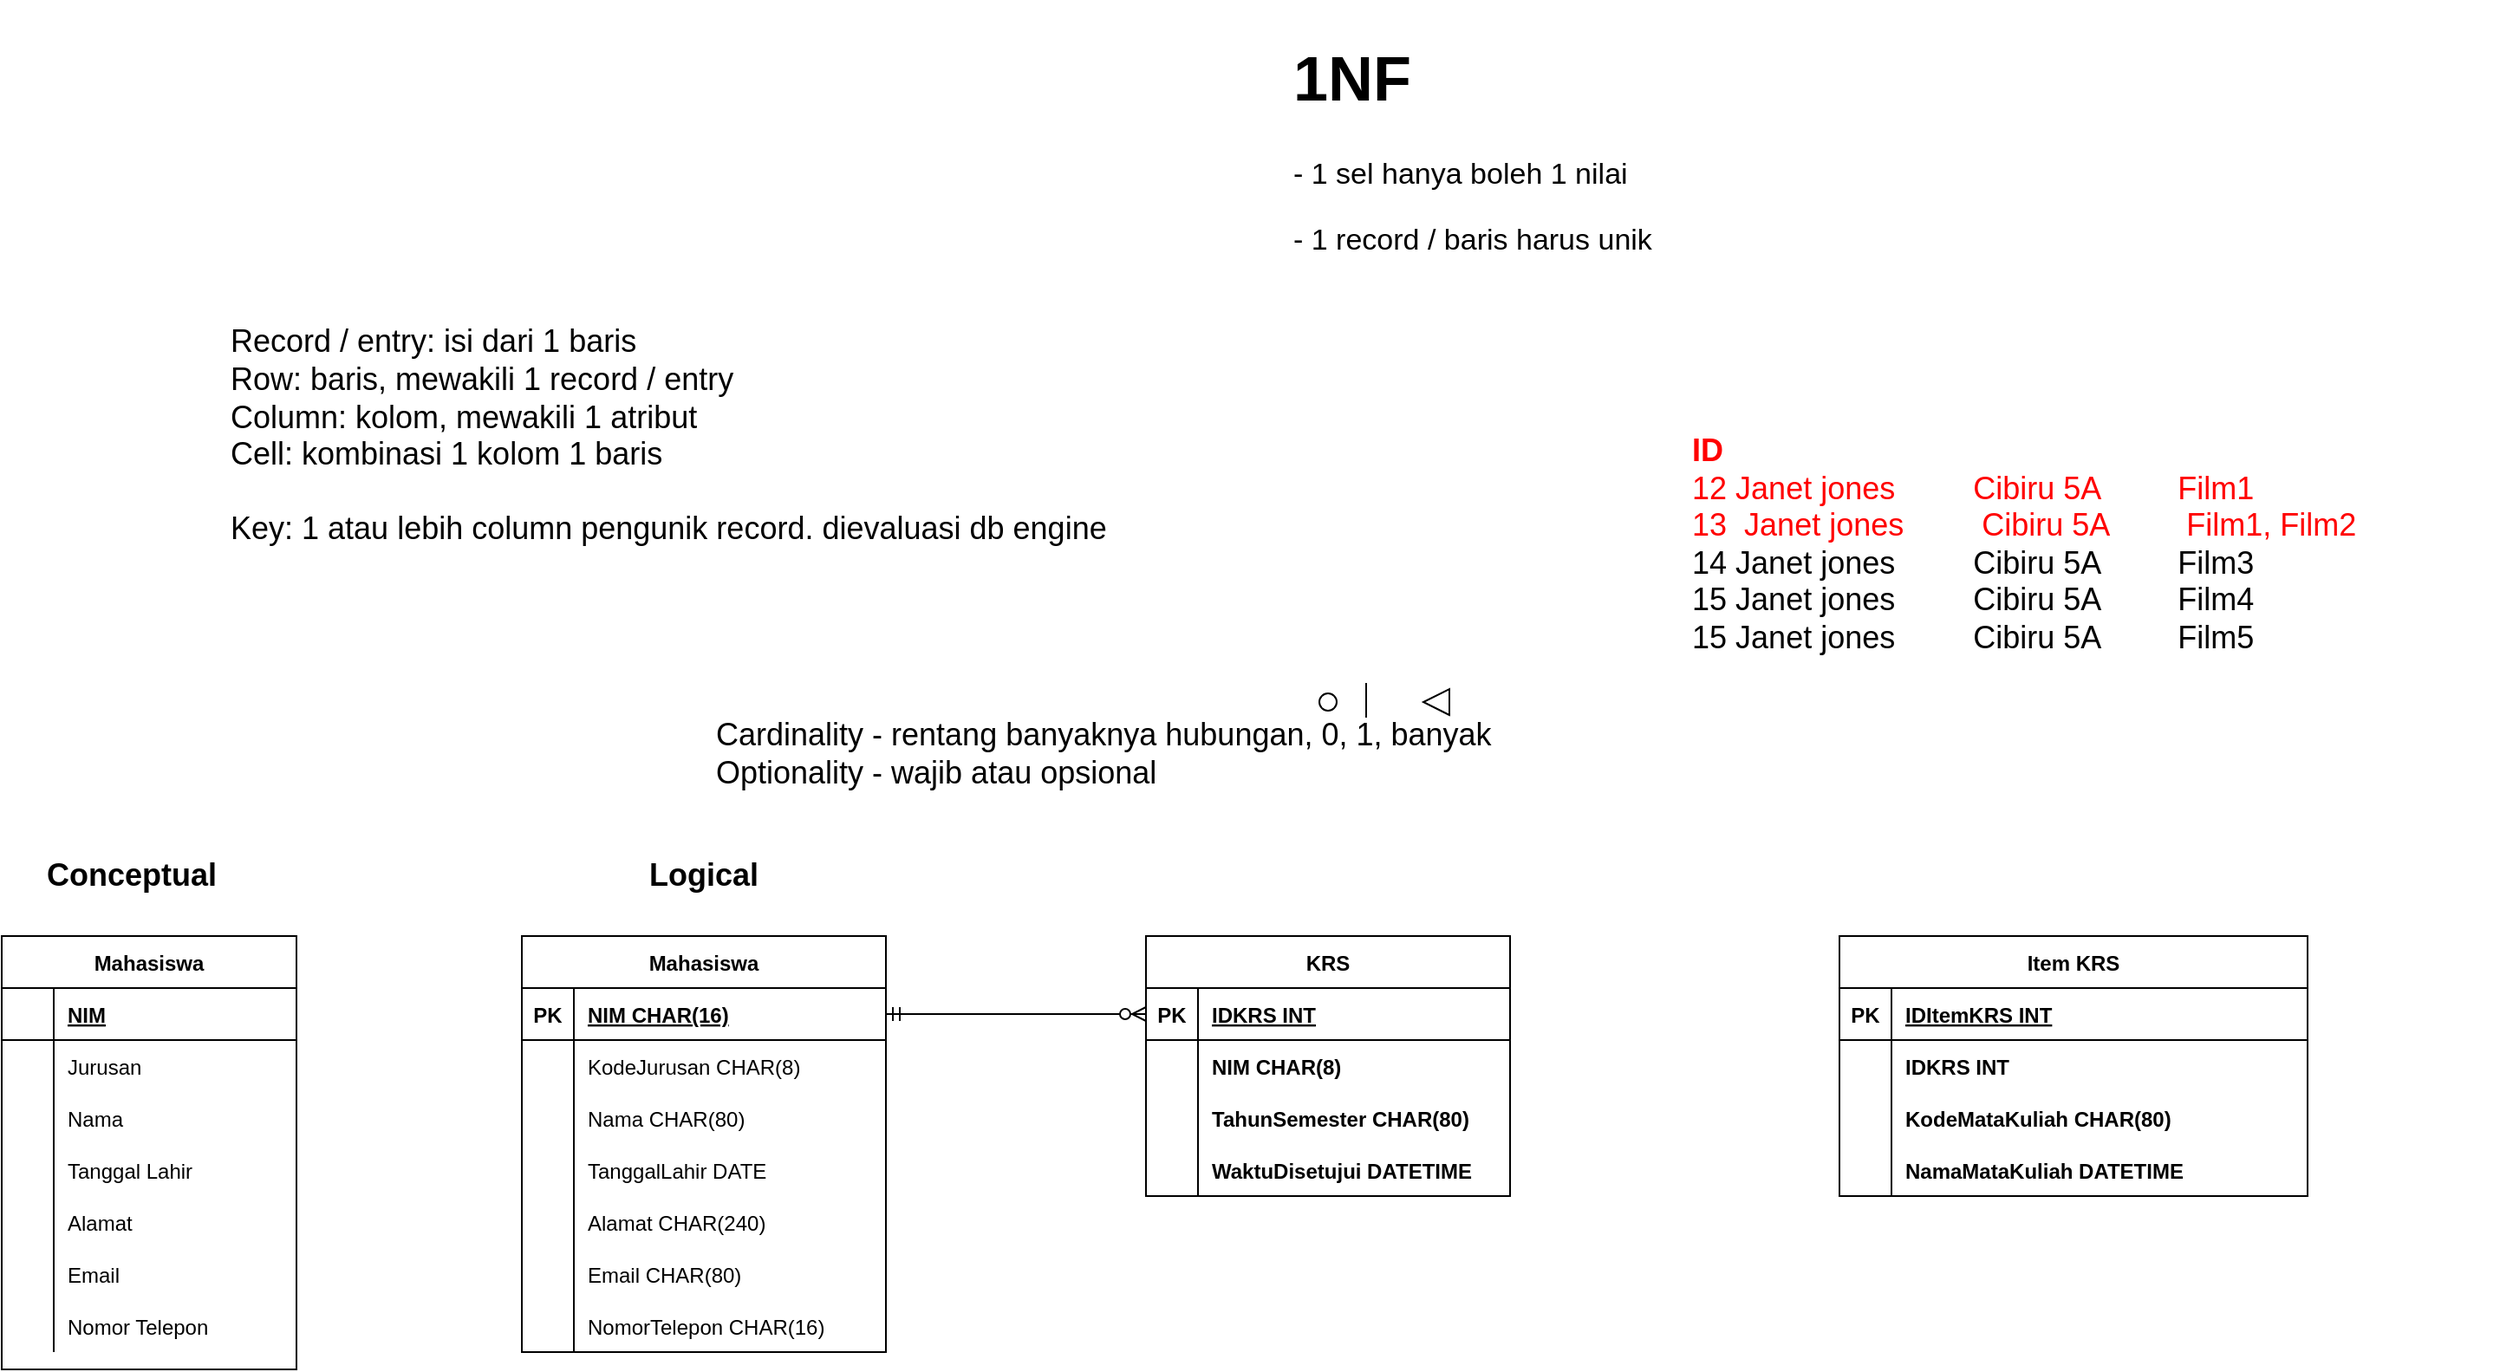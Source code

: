 <mxfile version="17.1.1" type="github">
  <diagram id="R2lEEEUBdFMjLlhIrx00" name="Page-1">
    <mxGraphModel dx="2035" dy="1703" grid="1" gridSize="10" guides="1" tooltips="1" connect="1" arrows="1" fold="1" page="1" pageScale="1" pageWidth="850" pageHeight="1100" math="0" shadow="0" extFonts="Permanent Marker^https://fonts.googleapis.com/css?family=Permanent+Marker">
      <root>
        <mxCell id="0" />
        <mxCell id="1" parent="0" />
        <mxCell id="GiSczAw7WBnA1TGq7xHL-1" value="Mahasiswa" style="shape=table;startSize=30;container=1;collapsible=1;childLayout=tableLayout;fixedRows=1;rowLines=0;fontStyle=1;align=center;resizeLast=1;" vertex="1" parent="1">
          <mxGeometry x="-200" y="410" width="170" height="250" as="geometry" />
        </mxCell>
        <mxCell id="GiSczAw7WBnA1TGq7xHL-2" value="" style="shape=partialRectangle;collapsible=0;dropTarget=0;pointerEvents=0;fillColor=none;points=[[0,0.5],[1,0.5]];portConstraint=eastwest;top=0;left=0;right=0;bottom=1;" vertex="1" parent="GiSczAw7WBnA1TGq7xHL-1">
          <mxGeometry y="30" width="170" height="30" as="geometry" />
        </mxCell>
        <mxCell id="GiSczAw7WBnA1TGq7xHL-3" value="" style="shape=partialRectangle;overflow=hidden;connectable=0;fillColor=none;top=0;left=0;bottom=0;right=0;fontStyle=1;" vertex="1" parent="GiSczAw7WBnA1TGq7xHL-2">
          <mxGeometry width="30" height="30" as="geometry">
            <mxRectangle width="30" height="30" as="alternateBounds" />
          </mxGeometry>
        </mxCell>
        <mxCell id="GiSczAw7WBnA1TGq7xHL-4" value="NIM" style="shape=partialRectangle;overflow=hidden;connectable=0;fillColor=none;top=0;left=0;bottom=0;right=0;align=left;spacingLeft=6;fontStyle=5;" vertex="1" parent="GiSczAw7WBnA1TGq7xHL-2">
          <mxGeometry x="30" width="140" height="30" as="geometry">
            <mxRectangle width="140" height="30" as="alternateBounds" />
          </mxGeometry>
        </mxCell>
        <mxCell id="GiSczAw7WBnA1TGq7xHL-5" value="" style="shape=partialRectangle;collapsible=0;dropTarget=0;pointerEvents=0;fillColor=none;points=[[0,0.5],[1,0.5]];portConstraint=eastwest;top=0;left=0;right=0;bottom=0;" vertex="1" parent="GiSczAw7WBnA1TGq7xHL-1">
          <mxGeometry y="60" width="170" height="30" as="geometry" />
        </mxCell>
        <mxCell id="GiSczAw7WBnA1TGq7xHL-6" value="" style="shape=partialRectangle;overflow=hidden;connectable=0;fillColor=none;top=0;left=0;bottom=0;right=0;" vertex="1" parent="GiSczAw7WBnA1TGq7xHL-5">
          <mxGeometry width="30" height="30" as="geometry">
            <mxRectangle width="30" height="30" as="alternateBounds" />
          </mxGeometry>
        </mxCell>
        <mxCell id="GiSczAw7WBnA1TGq7xHL-7" value="Jurusan" style="shape=partialRectangle;overflow=hidden;connectable=0;fillColor=none;top=0;left=0;bottom=0;right=0;align=left;spacingLeft=6;" vertex="1" parent="GiSczAw7WBnA1TGq7xHL-5">
          <mxGeometry x="30" width="140" height="30" as="geometry">
            <mxRectangle width="140" height="30" as="alternateBounds" />
          </mxGeometry>
        </mxCell>
        <mxCell id="GiSczAw7WBnA1TGq7xHL-8" value="" style="shape=partialRectangle;collapsible=0;dropTarget=0;pointerEvents=0;fillColor=none;points=[[0,0.5],[1,0.5]];portConstraint=eastwest;top=0;left=0;right=0;bottom=0;" vertex="1" parent="GiSczAw7WBnA1TGq7xHL-1">
          <mxGeometry y="90" width="170" height="30" as="geometry" />
        </mxCell>
        <mxCell id="GiSczAw7WBnA1TGq7xHL-9" value="" style="shape=partialRectangle;overflow=hidden;connectable=0;fillColor=none;top=0;left=0;bottom=0;right=0;" vertex="1" parent="GiSczAw7WBnA1TGq7xHL-8">
          <mxGeometry width="30" height="30" as="geometry">
            <mxRectangle width="30" height="30" as="alternateBounds" />
          </mxGeometry>
        </mxCell>
        <mxCell id="GiSczAw7WBnA1TGq7xHL-10" value="Nama" style="shape=partialRectangle;overflow=hidden;connectable=0;fillColor=none;top=0;left=0;bottom=0;right=0;align=left;spacingLeft=6;" vertex="1" parent="GiSczAw7WBnA1TGq7xHL-8">
          <mxGeometry x="30" width="140" height="30" as="geometry">
            <mxRectangle width="140" height="30" as="alternateBounds" />
          </mxGeometry>
        </mxCell>
        <mxCell id="GiSczAw7WBnA1TGq7xHL-21" value="" style="shape=partialRectangle;collapsible=0;dropTarget=0;pointerEvents=0;fillColor=none;points=[[0,0.5],[1,0.5]];portConstraint=eastwest;top=0;left=0;right=0;bottom=0;" vertex="1" parent="GiSczAw7WBnA1TGq7xHL-1">
          <mxGeometry y="120" width="170" height="30" as="geometry" />
        </mxCell>
        <mxCell id="GiSczAw7WBnA1TGq7xHL-22" value="" style="shape=partialRectangle;overflow=hidden;connectable=0;fillColor=none;top=0;left=0;bottom=0;right=0;" vertex="1" parent="GiSczAw7WBnA1TGq7xHL-21">
          <mxGeometry width="30" height="30" as="geometry">
            <mxRectangle width="30" height="30" as="alternateBounds" />
          </mxGeometry>
        </mxCell>
        <mxCell id="GiSczAw7WBnA1TGq7xHL-23" value="Tanggal Lahir" style="shape=partialRectangle;overflow=hidden;connectable=0;fillColor=none;top=0;left=0;bottom=0;right=0;align=left;spacingLeft=6;" vertex="1" parent="GiSczAw7WBnA1TGq7xHL-21">
          <mxGeometry x="30" width="140" height="30" as="geometry">
            <mxRectangle width="140" height="30" as="alternateBounds" />
          </mxGeometry>
        </mxCell>
        <mxCell id="GiSczAw7WBnA1TGq7xHL-24" value="" style="shape=partialRectangle;collapsible=0;dropTarget=0;pointerEvents=0;fillColor=none;points=[[0,0.5],[1,0.5]];portConstraint=eastwest;top=0;left=0;right=0;bottom=0;" vertex="1" parent="GiSczAw7WBnA1TGq7xHL-1">
          <mxGeometry y="150" width="170" height="30" as="geometry" />
        </mxCell>
        <mxCell id="GiSczAw7WBnA1TGq7xHL-25" value="" style="shape=partialRectangle;overflow=hidden;connectable=0;fillColor=none;top=0;left=0;bottom=0;right=0;" vertex="1" parent="GiSczAw7WBnA1TGq7xHL-24">
          <mxGeometry width="30" height="30" as="geometry">
            <mxRectangle width="30" height="30" as="alternateBounds" />
          </mxGeometry>
        </mxCell>
        <mxCell id="GiSczAw7WBnA1TGq7xHL-26" value="Alamat" style="shape=partialRectangle;overflow=hidden;connectable=0;fillColor=none;top=0;left=0;bottom=0;right=0;align=left;spacingLeft=6;" vertex="1" parent="GiSczAw7WBnA1TGq7xHL-24">
          <mxGeometry x="30" width="140" height="30" as="geometry">
            <mxRectangle width="140" height="30" as="alternateBounds" />
          </mxGeometry>
        </mxCell>
        <mxCell id="GiSczAw7WBnA1TGq7xHL-27" value="" style="shape=partialRectangle;collapsible=0;dropTarget=0;pointerEvents=0;fillColor=none;points=[[0,0.5],[1,0.5]];portConstraint=eastwest;top=0;left=0;right=0;bottom=0;" vertex="1" parent="GiSczAw7WBnA1TGq7xHL-1">
          <mxGeometry y="180" width="170" height="30" as="geometry" />
        </mxCell>
        <mxCell id="GiSczAw7WBnA1TGq7xHL-28" value="" style="shape=partialRectangle;overflow=hidden;connectable=0;fillColor=none;top=0;left=0;bottom=0;right=0;" vertex="1" parent="GiSczAw7WBnA1TGq7xHL-27">
          <mxGeometry width="30" height="30" as="geometry">
            <mxRectangle width="30" height="30" as="alternateBounds" />
          </mxGeometry>
        </mxCell>
        <mxCell id="GiSczAw7WBnA1TGq7xHL-29" value="Email" style="shape=partialRectangle;overflow=hidden;connectable=0;fillColor=none;top=0;left=0;bottom=0;right=0;align=left;spacingLeft=6;" vertex="1" parent="GiSczAw7WBnA1TGq7xHL-27">
          <mxGeometry x="30" width="140" height="30" as="geometry">
            <mxRectangle width="140" height="30" as="alternateBounds" />
          </mxGeometry>
        </mxCell>
        <mxCell id="GiSczAw7WBnA1TGq7xHL-30" value="" style="shape=partialRectangle;collapsible=0;dropTarget=0;pointerEvents=0;fillColor=none;points=[[0,0.5],[1,0.5]];portConstraint=eastwest;top=0;left=0;right=0;bottom=0;" vertex="1" parent="GiSczAw7WBnA1TGq7xHL-1">
          <mxGeometry y="210" width="170" height="30" as="geometry" />
        </mxCell>
        <mxCell id="GiSczAw7WBnA1TGq7xHL-31" value="" style="shape=partialRectangle;overflow=hidden;connectable=0;fillColor=none;top=0;left=0;bottom=0;right=0;" vertex="1" parent="GiSczAw7WBnA1TGq7xHL-30">
          <mxGeometry width="30" height="30" as="geometry">
            <mxRectangle width="30" height="30" as="alternateBounds" />
          </mxGeometry>
        </mxCell>
        <mxCell id="GiSczAw7WBnA1TGq7xHL-32" value="Nomor Telepon" style="shape=partialRectangle;overflow=hidden;connectable=0;fillColor=none;top=0;left=0;bottom=0;right=0;align=left;spacingLeft=6;" vertex="1" parent="GiSczAw7WBnA1TGq7xHL-30">
          <mxGeometry x="30" width="140" height="30" as="geometry">
            <mxRectangle width="140" height="30" as="alternateBounds" />
          </mxGeometry>
        </mxCell>
        <mxCell id="GiSczAw7WBnA1TGq7xHL-11" value="Mahasiswa" style="shape=table;startSize=30;container=1;collapsible=1;childLayout=tableLayout;fixedRows=1;rowLines=0;fontStyle=1;align=center;resizeLast=1;" vertex="1" parent="1">
          <mxGeometry x="100" y="410" width="210" height="240" as="geometry" />
        </mxCell>
        <mxCell id="GiSczAw7WBnA1TGq7xHL-12" value="" style="shape=partialRectangle;collapsible=0;dropTarget=0;pointerEvents=0;fillColor=none;points=[[0,0.5],[1,0.5]];portConstraint=eastwest;top=0;left=0;right=0;bottom=1;" vertex="1" parent="GiSczAw7WBnA1TGq7xHL-11">
          <mxGeometry y="30" width="210" height="30" as="geometry" />
        </mxCell>
        <mxCell id="GiSczAw7WBnA1TGq7xHL-13" value="PK" style="shape=partialRectangle;overflow=hidden;connectable=0;fillColor=none;top=0;left=0;bottom=0;right=0;fontStyle=1;" vertex="1" parent="GiSczAw7WBnA1TGq7xHL-12">
          <mxGeometry width="30" height="30" as="geometry">
            <mxRectangle width="30" height="30" as="alternateBounds" />
          </mxGeometry>
        </mxCell>
        <mxCell id="GiSczAw7WBnA1TGq7xHL-14" value="NIM CHAR(16) " style="shape=partialRectangle;overflow=hidden;connectable=0;fillColor=none;top=0;left=0;bottom=0;right=0;align=left;spacingLeft=6;fontStyle=5;" vertex="1" parent="GiSczAw7WBnA1TGq7xHL-12">
          <mxGeometry x="30" width="180" height="30" as="geometry">
            <mxRectangle width="180" height="30" as="alternateBounds" />
          </mxGeometry>
        </mxCell>
        <mxCell id="GiSczAw7WBnA1TGq7xHL-15" value="" style="shape=partialRectangle;collapsible=0;dropTarget=0;pointerEvents=0;fillColor=none;points=[[0,0.5],[1,0.5]];portConstraint=eastwest;top=0;left=0;right=0;bottom=0;" vertex="1" parent="GiSczAw7WBnA1TGq7xHL-11">
          <mxGeometry y="60" width="210" height="30" as="geometry" />
        </mxCell>
        <mxCell id="GiSczAw7WBnA1TGq7xHL-16" value="" style="shape=partialRectangle;overflow=hidden;connectable=0;fillColor=none;top=0;left=0;bottom=0;right=0;" vertex="1" parent="GiSczAw7WBnA1TGq7xHL-15">
          <mxGeometry width="30" height="30" as="geometry">
            <mxRectangle width="30" height="30" as="alternateBounds" />
          </mxGeometry>
        </mxCell>
        <mxCell id="GiSczAw7WBnA1TGq7xHL-17" value="KodeJurusan CHAR(8)" style="shape=partialRectangle;overflow=hidden;connectable=0;fillColor=none;top=0;left=0;bottom=0;right=0;align=left;spacingLeft=6;" vertex="1" parent="GiSczAw7WBnA1TGq7xHL-15">
          <mxGeometry x="30" width="180" height="30" as="geometry">
            <mxRectangle width="180" height="30" as="alternateBounds" />
          </mxGeometry>
        </mxCell>
        <mxCell id="GiSczAw7WBnA1TGq7xHL-18" value="" style="shape=partialRectangle;collapsible=0;dropTarget=0;pointerEvents=0;fillColor=none;points=[[0,0.5],[1,0.5]];portConstraint=eastwest;top=0;left=0;right=0;bottom=0;" vertex="1" parent="GiSczAw7WBnA1TGq7xHL-11">
          <mxGeometry y="90" width="210" height="30" as="geometry" />
        </mxCell>
        <mxCell id="GiSczAw7WBnA1TGq7xHL-19" value="" style="shape=partialRectangle;overflow=hidden;connectable=0;fillColor=none;top=0;left=0;bottom=0;right=0;" vertex="1" parent="GiSczAw7WBnA1TGq7xHL-18">
          <mxGeometry width="30" height="30" as="geometry">
            <mxRectangle width="30" height="30" as="alternateBounds" />
          </mxGeometry>
        </mxCell>
        <mxCell id="GiSczAw7WBnA1TGq7xHL-20" value="Nama CHAR(80)" style="shape=partialRectangle;overflow=hidden;connectable=0;fillColor=none;top=0;left=0;bottom=0;right=0;align=left;spacingLeft=6;" vertex="1" parent="GiSczAw7WBnA1TGq7xHL-18">
          <mxGeometry x="30" width="180" height="30" as="geometry">
            <mxRectangle width="180" height="30" as="alternateBounds" />
          </mxGeometry>
        </mxCell>
        <mxCell id="GiSczAw7WBnA1TGq7xHL-35" value="" style="shape=partialRectangle;collapsible=0;dropTarget=0;pointerEvents=0;fillColor=none;points=[[0,0.5],[1,0.5]];portConstraint=eastwest;top=0;left=0;right=0;bottom=0;" vertex="1" parent="GiSczAw7WBnA1TGq7xHL-11">
          <mxGeometry y="120" width="210" height="30" as="geometry" />
        </mxCell>
        <mxCell id="GiSczAw7WBnA1TGq7xHL-36" value="" style="shape=partialRectangle;overflow=hidden;connectable=0;fillColor=none;top=0;left=0;bottom=0;right=0;" vertex="1" parent="GiSczAw7WBnA1TGq7xHL-35">
          <mxGeometry width="30" height="30" as="geometry">
            <mxRectangle width="30" height="30" as="alternateBounds" />
          </mxGeometry>
        </mxCell>
        <mxCell id="GiSczAw7WBnA1TGq7xHL-37" value="TanggalLahir DATE" style="shape=partialRectangle;overflow=hidden;connectable=0;fillColor=none;top=0;left=0;bottom=0;right=0;align=left;spacingLeft=6;" vertex="1" parent="GiSczAw7WBnA1TGq7xHL-35">
          <mxGeometry x="30" width="180" height="30" as="geometry">
            <mxRectangle width="180" height="30" as="alternateBounds" />
          </mxGeometry>
        </mxCell>
        <mxCell id="GiSczAw7WBnA1TGq7xHL-38" value="" style="shape=partialRectangle;collapsible=0;dropTarget=0;pointerEvents=0;fillColor=none;points=[[0,0.5],[1,0.5]];portConstraint=eastwest;top=0;left=0;right=0;bottom=0;" vertex="1" parent="GiSczAw7WBnA1TGq7xHL-11">
          <mxGeometry y="150" width="210" height="30" as="geometry" />
        </mxCell>
        <mxCell id="GiSczAw7WBnA1TGq7xHL-39" value="" style="shape=partialRectangle;overflow=hidden;connectable=0;fillColor=none;top=0;left=0;bottom=0;right=0;" vertex="1" parent="GiSczAw7WBnA1TGq7xHL-38">
          <mxGeometry width="30" height="30" as="geometry">
            <mxRectangle width="30" height="30" as="alternateBounds" />
          </mxGeometry>
        </mxCell>
        <mxCell id="GiSczAw7WBnA1TGq7xHL-40" value="Alamat CHAR(240)" style="shape=partialRectangle;overflow=hidden;connectable=0;fillColor=none;top=0;left=0;bottom=0;right=0;align=left;spacingLeft=6;" vertex="1" parent="GiSczAw7WBnA1TGq7xHL-38">
          <mxGeometry x="30" width="180" height="30" as="geometry">
            <mxRectangle width="180" height="30" as="alternateBounds" />
          </mxGeometry>
        </mxCell>
        <mxCell id="GiSczAw7WBnA1TGq7xHL-41" value="" style="shape=partialRectangle;collapsible=0;dropTarget=0;pointerEvents=0;fillColor=none;points=[[0,0.5],[1,0.5]];portConstraint=eastwest;top=0;left=0;right=0;bottom=0;" vertex="1" parent="GiSczAw7WBnA1TGq7xHL-11">
          <mxGeometry y="180" width="210" height="30" as="geometry" />
        </mxCell>
        <mxCell id="GiSczAw7WBnA1TGq7xHL-42" value="" style="shape=partialRectangle;overflow=hidden;connectable=0;fillColor=none;top=0;left=0;bottom=0;right=0;" vertex="1" parent="GiSczAw7WBnA1TGq7xHL-41">
          <mxGeometry width="30" height="30" as="geometry">
            <mxRectangle width="30" height="30" as="alternateBounds" />
          </mxGeometry>
        </mxCell>
        <mxCell id="GiSczAw7WBnA1TGq7xHL-43" value="Email CHAR(80)" style="shape=partialRectangle;overflow=hidden;connectable=0;fillColor=none;top=0;left=0;bottom=0;right=0;align=left;spacingLeft=6;" vertex="1" parent="GiSczAw7WBnA1TGq7xHL-41">
          <mxGeometry x="30" width="180" height="30" as="geometry">
            <mxRectangle width="180" height="30" as="alternateBounds" />
          </mxGeometry>
        </mxCell>
        <mxCell id="GiSczAw7WBnA1TGq7xHL-44" value="" style="shape=partialRectangle;collapsible=0;dropTarget=0;pointerEvents=0;fillColor=none;points=[[0,0.5],[1,0.5]];portConstraint=eastwest;top=0;left=0;right=0;bottom=0;" vertex="1" parent="GiSczAw7WBnA1TGq7xHL-11">
          <mxGeometry y="210" width="210" height="30" as="geometry" />
        </mxCell>
        <mxCell id="GiSczAw7WBnA1TGq7xHL-45" value="" style="shape=partialRectangle;overflow=hidden;connectable=0;fillColor=none;top=0;left=0;bottom=0;right=0;" vertex="1" parent="GiSczAw7WBnA1TGq7xHL-44">
          <mxGeometry width="30" height="30" as="geometry">
            <mxRectangle width="30" height="30" as="alternateBounds" />
          </mxGeometry>
        </mxCell>
        <mxCell id="GiSczAw7WBnA1TGq7xHL-46" value="NomorTelepon CHAR(16)" style="shape=partialRectangle;overflow=hidden;connectable=0;fillColor=none;top=0;left=0;bottom=0;right=0;align=left;spacingLeft=6;" vertex="1" parent="GiSczAw7WBnA1TGq7xHL-44">
          <mxGeometry x="30" width="180" height="30" as="geometry">
            <mxRectangle width="180" height="30" as="alternateBounds" />
          </mxGeometry>
        </mxCell>
        <mxCell id="GiSczAw7WBnA1TGq7xHL-33" value="&lt;b&gt;&lt;font style=&quot;font-size: 18px&quot;&gt;Conceptual&lt;/font&gt;&lt;/b&gt;" style="text;html=1;strokeColor=none;fillColor=none;align=center;verticalAlign=middle;whiteSpace=wrap;rounded=0;" vertex="1" parent="1">
          <mxGeometry x="-190" y="360" width="130" height="30" as="geometry" />
        </mxCell>
        <mxCell id="GiSczAw7WBnA1TGq7xHL-34" value="&lt;b&gt;&lt;font style=&quot;font-size: 18px&quot;&gt;Logical&lt;/font&gt;&lt;/b&gt;" style="text;html=1;strokeColor=none;fillColor=none;align=center;verticalAlign=middle;whiteSpace=wrap;rounded=0;" vertex="1" parent="1">
          <mxGeometry x="140" y="360" width="130" height="30" as="geometry" />
        </mxCell>
        <mxCell id="GiSczAw7WBnA1TGq7xHL-48" value="KRS" style="shape=table;startSize=30;container=1;collapsible=1;childLayout=tableLayout;fixedRows=1;rowLines=0;fontStyle=1;align=center;resizeLast=1;" vertex="1" parent="1">
          <mxGeometry x="460" y="410" width="210" height="150" as="geometry" />
        </mxCell>
        <mxCell id="GiSczAw7WBnA1TGq7xHL-49" value="" style="shape=partialRectangle;collapsible=0;dropTarget=0;pointerEvents=0;fillColor=none;points=[[0,0.5],[1,0.5]];portConstraint=eastwest;top=0;left=0;right=0;bottom=1;" vertex="1" parent="GiSczAw7WBnA1TGq7xHL-48">
          <mxGeometry y="30" width="210" height="30" as="geometry" />
        </mxCell>
        <mxCell id="GiSczAw7WBnA1TGq7xHL-50" value="PK" style="shape=partialRectangle;overflow=hidden;connectable=0;fillColor=none;top=0;left=0;bottom=0;right=0;fontStyle=1;" vertex="1" parent="GiSczAw7WBnA1TGq7xHL-49">
          <mxGeometry width="30" height="30" as="geometry">
            <mxRectangle width="30" height="30" as="alternateBounds" />
          </mxGeometry>
        </mxCell>
        <mxCell id="GiSczAw7WBnA1TGq7xHL-51" value="IDKRS INT " style="shape=partialRectangle;overflow=hidden;connectable=0;fillColor=none;top=0;left=0;bottom=0;right=0;align=left;spacingLeft=6;fontStyle=5;" vertex="1" parent="GiSczAw7WBnA1TGq7xHL-49">
          <mxGeometry x="30" width="180" height="30" as="geometry">
            <mxRectangle width="180" height="30" as="alternateBounds" />
          </mxGeometry>
        </mxCell>
        <mxCell id="GiSczAw7WBnA1TGq7xHL-52" value="" style="shape=partialRectangle;collapsible=0;dropTarget=0;pointerEvents=0;fillColor=none;points=[[0,0.5],[1,0.5]];portConstraint=eastwest;top=0;left=0;right=0;bottom=0;" vertex="1" parent="GiSczAw7WBnA1TGq7xHL-48">
          <mxGeometry y="60" width="210" height="30" as="geometry" />
        </mxCell>
        <mxCell id="GiSczAw7WBnA1TGq7xHL-53" value="" style="shape=partialRectangle;overflow=hidden;connectable=0;fillColor=none;top=0;left=0;bottom=0;right=0;" vertex="1" parent="GiSczAw7WBnA1TGq7xHL-52">
          <mxGeometry width="30" height="30" as="geometry">
            <mxRectangle width="30" height="30" as="alternateBounds" />
          </mxGeometry>
        </mxCell>
        <mxCell id="GiSczAw7WBnA1TGq7xHL-54" value="NIM CHAR(8)" style="shape=partialRectangle;overflow=hidden;connectable=0;fillColor=none;top=0;left=0;bottom=0;right=0;align=left;spacingLeft=6;fontStyle=1" vertex="1" parent="GiSczAw7WBnA1TGq7xHL-52">
          <mxGeometry x="30" width="180" height="30" as="geometry">
            <mxRectangle width="180" height="30" as="alternateBounds" />
          </mxGeometry>
        </mxCell>
        <mxCell id="GiSczAw7WBnA1TGq7xHL-55" value="" style="shape=partialRectangle;collapsible=0;dropTarget=0;pointerEvents=0;fillColor=none;points=[[0,0.5],[1,0.5]];portConstraint=eastwest;top=0;left=0;right=0;bottom=0;" vertex="1" parent="GiSczAw7WBnA1TGq7xHL-48">
          <mxGeometry y="90" width="210" height="30" as="geometry" />
        </mxCell>
        <mxCell id="GiSczAw7WBnA1TGq7xHL-56" value="" style="shape=partialRectangle;overflow=hidden;connectable=0;fillColor=none;top=0;left=0;bottom=0;right=0;" vertex="1" parent="GiSczAw7WBnA1TGq7xHL-55">
          <mxGeometry width="30" height="30" as="geometry">
            <mxRectangle width="30" height="30" as="alternateBounds" />
          </mxGeometry>
        </mxCell>
        <mxCell id="GiSczAw7WBnA1TGq7xHL-57" value="TahunSemester CHAR(80)" style="shape=partialRectangle;overflow=hidden;connectable=0;fillColor=none;top=0;left=0;bottom=0;right=0;align=left;spacingLeft=6;fontStyle=1" vertex="1" parent="GiSczAw7WBnA1TGq7xHL-55">
          <mxGeometry x="30" width="180" height="30" as="geometry">
            <mxRectangle width="180" height="30" as="alternateBounds" />
          </mxGeometry>
        </mxCell>
        <mxCell id="GiSczAw7WBnA1TGq7xHL-58" value="" style="shape=partialRectangle;collapsible=0;dropTarget=0;pointerEvents=0;fillColor=none;points=[[0,0.5],[1,0.5]];portConstraint=eastwest;top=0;left=0;right=0;bottom=0;" vertex="1" parent="GiSczAw7WBnA1TGq7xHL-48">
          <mxGeometry y="120" width="210" height="30" as="geometry" />
        </mxCell>
        <mxCell id="GiSczAw7WBnA1TGq7xHL-59" value="" style="shape=partialRectangle;overflow=hidden;connectable=0;fillColor=none;top=0;left=0;bottom=0;right=0;" vertex="1" parent="GiSczAw7WBnA1TGq7xHL-58">
          <mxGeometry width="30" height="30" as="geometry">
            <mxRectangle width="30" height="30" as="alternateBounds" />
          </mxGeometry>
        </mxCell>
        <mxCell id="GiSczAw7WBnA1TGq7xHL-60" value="WaktuDisetujui DATETIME" style="shape=partialRectangle;overflow=hidden;connectable=0;fillColor=none;top=0;left=0;bottom=0;right=0;align=left;spacingLeft=6;fontStyle=1" vertex="1" parent="GiSczAw7WBnA1TGq7xHL-58">
          <mxGeometry x="30" width="180" height="30" as="geometry">
            <mxRectangle width="180" height="30" as="alternateBounds" />
          </mxGeometry>
        </mxCell>
        <mxCell id="GiSczAw7WBnA1TGq7xHL-70" value="&lt;div align=&quot;left&quot;&gt;Cardinality - rentang banyaknya hubungan, 0, 1, banyak&lt;br&gt;&lt;/div&gt;&lt;div align=&quot;left&quot;&gt;Optionality - wajib atau opsional&lt;br&gt;&lt;/div&gt;" style="text;html=1;strokeColor=none;fillColor=none;align=left;verticalAlign=middle;whiteSpace=wrap;rounded=0;fontSize=18;" vertex="1" parent="1">
          <mxGeometry x="210" y="280" width="470" height="50" as="geometry" />
        </mxCell>
        <mxCell id="GiSczAw7WBnA1TGq7xHL-72" value="" style="ellipse;whiteSpace=wrap;html=1;aspect=fixed;fontSize=18;" vertex="1" parent="1">
          <mxGeometry x="560" y="270" width="10" height="10" as="geometry" />
        </mxCell>
        <mxCell id="GiSczAw7WBnA1TGq7xHL-73" value="" style="triangle;whiteSpace=wrap;html=1;fontSize=18;rotation=-180;" vertex="1" parent="1">
          <mxGeometry x="620" y="267.5" width="15" height="15" as="geometry" />
        </mxCell>
        <mxCell id="GiSczAw7WBnA1TGq7xHL-75" value="" style="endArrow=none;html=1;rounded=0;fontSize=18;" edge="1" parent="1">
          <mxGeometry width="50" height="50" relative="1" as="geometry">
            <mxPoint x="587" y="284" as="sourcePoint" />
            <mxPoint x="587" y="264" as="targetPoint" />
          </mxGeometry>
        </mxCell>
        <mxCell id="GiSczAw7WBnA1TGq7xHL-76" value="" style="edgeStyle=entityRelationEdgeStyle;fontSize=12;html=1;endArrow=ERzeroToMany;startArrow=ERmandOne;rounded=0;exitX=1;exitY=0.5;exitDx=0;exitDy=0;entryX=0;entryY=0.5;entryDx=0;entryDy=0;" edge="1" parent="1" source="GiSczAw7WBnA1TGq7xHL-12" target="GiSczAw7WBnA1TGq7xHL-49">
          <mxGeometry width="100" height="100" relative="1" as="geometry">
            <mxPoint x="400" y="680" as="sourcePoint" />
            <mxPoint x="500" y="580" as="targetPoint" />
          </mxGeometry>
        </mxCell>
        <mxCell id="GiSczAw7WBnA1TGq7xHL-77" value="Item KRS" style="shape=table;startSize=30;container=1;collapsible=1;childLayout=tableLayout;fixedRows=1;rowLines=0;fontStyle=1;align=center;resizeLast=1;" vertex="1" parent="1">
          <mxGeometry x="860" y="410" width="270" height="150" as="geometry" />
        </mxCell>
        <mxCell id="GiSczAw7WBnA1TGq7xHL-78" value="" style="shape=partialRectangle;collapsible=0;dropTarget=0;pointerEvents=0;fillColor=none;points=[[0,0.5],[1,0.5]];portConstraint=eastwest;top=0;left=0;right=0;bottom=1;" vertex="1" parent="GiSczAw7WBnA1TGq7xHL-77">
          <mxGeometry y="30" width="270" height="30" as="geometry" />
        </mxCell>
        <mxCell id="GiSczAw7WBnA1TGq7xHL-79" value="PK" style="shape=partialRectangle;overflow=hidden;connectable=0;fillColor=none;top=0;left=0;bottom=0;right=0;fontStyle=1;" vertex="1" parent="GiSczAw7WBnA1TGq7xHL-78">
          <mxGeometry width="30" height="30" as="geometry">
            <mxRectangle width="30" height="30" as="alternateBounds" />
          </mxGeometry>
        </mxCell>
        <mxCell id="GiSczAw7WBnA1TGq7xHL-80" value="IDItemKRS INT " style="shape=partialRectangle;overflow=hidden;connectable=0;fillColor=none;top=0;left=0;bottom=0;right=0;align=left;spacingLeft=6;fontStyle=5;" vertex="1" parent="GiSczAw7WBnA1TGq7xHL-78">
          <mxGeometry x="30" width="240" height="30" as="geometry">
            <mxRectangle width="240" height="30" as="alternateBounds" />
          </mxGeometry>
        </mxCell>
        <mxCell id="GiSczAw7WBnA1TGq7xHL-81" value="" style="shape=partialRectangle;collapsible=0;dropTarget=0;pointerEvents=0;fillColor=none;points=[[0,0.5],[1,0.5]];portConstraint=eastwest;top=0;left=0;right=0;bottom=0;" vertex="1" parent="GiSczAw7WBnA1TGq7xHL-77">
          <mxGeometry y="60" width="270" height="30" as="geometry" />
        </mxCell>
        <mxCell id="GiSczAw7WBnA1TGq7xHL-82" value="" style="shape=partialRectangle;overflow=hidden;connectable=0;fillColor=none;top=0;left=0;bottom=0;right=0;" vertex="1" parent="GiSczAw7WBnA1TGq7xHL-81">
          <mxGeometry width="30" height="30" as="geometry">
            <mxRectangle width="30" height="30" as="alternateBounds" />
          </mxGeometry>
        </mxCell>
        <mxCell id="GiSczAw7WBnA1TGq7xHL-83" value="IDKRS INT" style="shape=partialRectangle;overflow=hidden;connectable=0;fillColor=none;top=0;left=0;bottom=0;right=0;align=left;spacingLeft=6;fontStyle=1" vertex="1" parent="GiSczAw7WBnA1TGq7xHL-81">
          <mxGeometry x="30" width="240" height="30" as="geometry">
            <mxRectangle width="240" height="30" as="alternateBounds" />
          </mxGeometry>
        </mxCell>
        <mxCell id="GiSczAw7WBnA1TGq7xHL-84" value="" style="shape=partialRectangle;collapsible=0;dropTarget=0;pointerEvents=0;fillColor=none;points=[[0,0.5],[1,0.5]];portConstraint=eastwest;top=0;left=0;right=0;bottom=0;" vertex="1" parent="GiSczAw7WBnA1TGq7xHL-77">
          <mxGeometry y="90" width="270" height="30" as="geometry" />
        </mxCell>
        <mxCell id="GiSczAw7WBnA1TGq7xHL-85" value="" style="shape=partialRectangle;overflow=hidden;connectable=0;fillColor=none;top=0;left=0;bottom=0;right=0;" vertex="1" parent="GiSczAw7WBnA1TGq7xHL-84">
          <mxGeometry width="30" height="30" as="geometry">
            <mxRectangle width="30" height="30" as="alternateBounds" />
          </mxGeometry>
        </mxCell>
        <mxCell id="GiSczAw7WBnA1TGq7xHL-86" value="KodeMataKuliah CHAR(80)" style="shape=partialRectangle;overflow=hidden;connectable=0;fillColor=none;top=0;left=0;bottom=0;right=0;align=left;spacingLeft=6;fontStyle=1" vertex="1" parent="GiSczAw7WBnA1TGq7xHL-84">
          <mxGeometry x="30" width="240" height="30" as="geometry">
            <mxRectangle width="240" height="30" as="alternateBounds" />
          </mxGeometry>
        </mxCell>
        <mxCell id="GiSczAw7WBnA1TGq7xHL-87" value="" style="shape=partialRectangle;collapsible=0;dropTarget=0;pointerEvents=0;fillColor=none;points=[[0,0.5],[1,0.5]];portConstraint=eastwest;top=0;left=0;right=0;bottom=0;" vertex="1" parent="GiSczAw7WBnA1TGq7xHL-77">
          <mxGeometry y="120" width="270" height="30" as="geometry" />
        </mxCell>
        <mxCell id="GiSczAw7WBnA1TGq7xHL-88" value="" style="shape=partialRectangle;overflow=hidden;connectable=0;fillColor=none;top=0;left=0;bottom=0;right=0;" vertex="1" parent="GiSczAw7WBnA1TGq7xHL-87">
          <mxGeometry width="30" height="30" as="geometry">
            <mxRectangle width="30" height="30" as="alternateBounds" />
          </mxGeometry>
        </mxCell>
        <mxCell id="GiSczAw7WBnA1TGq7xHL-89" value="NamaMataKuliah DATETIME" style="shape=partialRectangle;overflow=hidden;connectable=0;fillColor=none;top=0;left=0;bottom=0;right=0;align=left;spacingLeft=6;fontStyle=1" vertex="1" parent="GiSczAw7WBnA1TGq7xHL-87">
          <mxGeometry x="30" width="240" height="30" as="geometry">
            <mxRectangle width="240" height="30" as="alternateBounds" />
          </mxGeometry>
        </mxCell>
        <mxCell id="GiSczAw7WBnA1TGq7xHL-90" value="&lt;div&gt;&lt;font color=&quot;#FF0000&quot;&gt;&lt;b&gt;ID&lt;/b&gt;&lt;br&gt;&lt;/font&gt;&lt;/div&gt;&lt;div&gt;&lt;font color=&quot;#FF0000&quot;&gt;12&lt;span style=&quot;white-space: pre&quot;&gt;	&lt;/span&gt;Janet jones &amp;nbsp; &amp;nbsp;&amp;nbsp;&amp;nbsp;&amp;nbsp;&amp;nbsp; Cibiru 5A &amp;nbsp; &amp;nbsp; &amp;nbsp; &amp;nbsp; Film1&lt;/font&gt;&lt;/div&gt;&lt;div&gt;&lt;font color=&quot;#FF0000&quot;&gt;13 &lt;span style=&quot;white-space: pre&quot;&gt;	&lt;/span&gt;Janet jones &amp;nbsp; &amp;nbsp;&amp;nbsp;&amp;nbsp;&amp;nbsp;&amp;nbsp; Cibiru 5A &amp;nbsp; &amp;nbsp; &amp;nbsp; &amp;nbsp; Film1, Film2&lt;br&gt;&lt;/font&gt;&lt;/div&gt;&lt;div&gt;14&lt;span style=&quot;white-space: pre&quot;&gt;	&lt;/span&gt;Janet jones &amp;nbsp; &amp;nbsp;&amp;nbsp;&amp;nbsp;&amp;nbsp;&amp;nbsp; Cibiru 5A &amp;nbsp; &amp;nbsp; &amp;nbsp; &amp;nbsp; Film3&lt;/div&gt;&lt;div&gt;15&lt;span style=&quot;white-space: pre&quot;&gt;	&lt;/span&gt;Janet jones &amp;nbsp; &amp;nbsp;&amp;nbsp;&amp;nbsp;&amp;nbsp;&amp;nbsp; Cibiru 5A &amp;nbsp; &amp;nbsp; &amp;nbsp; &amp;nbsp; Film4&lt;/div&gt;&lt;div&gt;15&lt;span style=&quot;white-space: pre&quot;&gt;	&lt;/span&gt;Janet jones &amp;nbsp; &amp;nbsp;&amp;nbsp;&amp;nbsp;&amp;nbsp;&amp;nbsp; Cibiru 5A &amp;nbsp; &amp;nbsp; &amp;nbsp; &amp;nbsp; Film5&amp;nbsp; &amp;nbsp; &lt;span&gt;	&lt;/span&gt;&lt;/div&gt;" style="text;html=1;strokeColor=none;fillColor=none;spacing=5;spacingTop=-20;whiteSpace=wrap;overflow=hidden;rounded=0;fontSize=18;" vertex="1" parent="1">
          <mxGeometry x="770" y="130" width="470" height="180" as="geometry" />
        </mxCell>
        <mxCell id="GiSczAw7WBnA1TGq7xHL-92" value="&lt;p style=&quot;line-height: 1.1&quot;&gt;&lt;/p&gt;&lt;h1&gt;1NF&lt;/h1&gt;&lt;p style=&quot;font-size: 17px&quot;&gt;&lt;font style=&quot;font-size: 17px&quot;&gt;- 1 sel hanya boleh 1 nilai&lt;/font&gt;&lt;/p&gt;&lt;p style=&quot;font-size: 17px&quot;&gt;&lt;font style=&quot;font-size: 17px&quot;&gt;- 1 record / baris harus unik&lt;/font&gt;&lt;br&gt;&lt;/p&gt;&lt;p&gt;&lt;/p&gt;" style="text;html=1;strokeColor=none;fillColor=none;spacing=5;spacingTop=-20;whiteSpace=wrap;overflow=hidden;rounded=0;fontSize=18;fontColor=#000000;" vertex="1" parent="1">
          <mxGeometry x="540" y="-120" width="260" height="170" as="geometry" />
        </mxCell>
        <mxCell id="GiSczAw7WBnA1TGq7xHL-93" value="&lt;div&gt;&lt;br&gt;&lt;/div&gt;&lt;div&gt;&lt;br&gt;&lt;/div&gt;&lt;div&gt;Record / entry: isi dari 1 baris&lt;br&gt;&lt;/div&gt;&lt;div&gt;Row: baris, mewakili 1 record / entry&lt;br&gt;&lt;/div&gt;&lt;div&gt;Column: kolom, mewakili 1 atribut&lt;br&gt;&lt;/div&gt;&lt;div&gt;Cell: kombinasi 1 kolom 1 baris&lt;/div&gt;&lt;div&gt;&lt;br&gt;&lt;/div&gt;&lt;div&gt;Key: 1 atau lebih column pengunik record. dievaluasi db engine&lt;br&gt;&lt;/div&gt;" style="text;html=1;strokeColor=none;fillColor=none;align=left;verticalAlign=middle;whiteSpace=wrap;rounded=0;fontSize=18;" vertex="1" parent="1">
          <mxGeometry x="-70" y="-50" width="520" height="300" as="geometry" />
        </mxCell>
      </root>
    </mxGraphModel>
  </diagram>
</mxfile>
